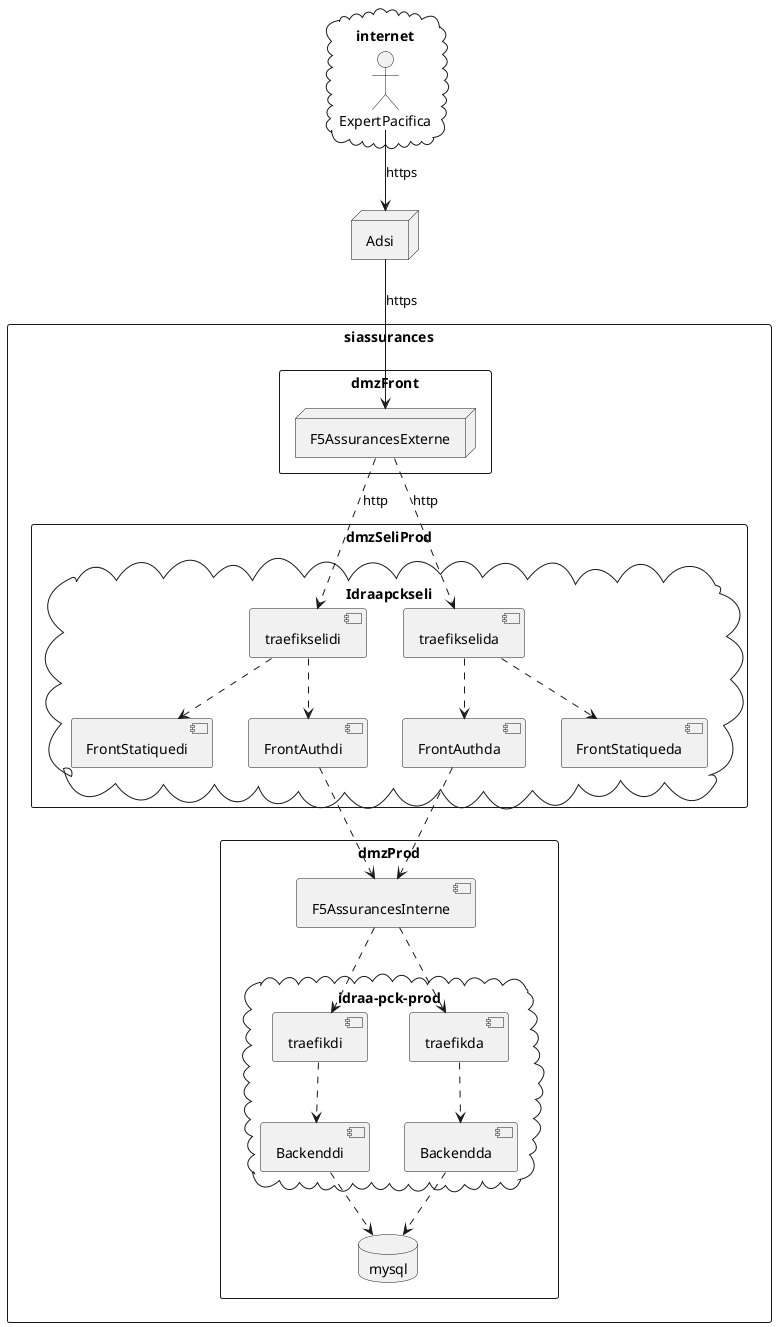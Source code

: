 @startuml
 

cloud internet {
   actor ExpertPacifica 
}

node Adsi 

ExpertPacifica -d-> Adsi: https
Rectangle siassurances {

Rectangle dmzFront {
Node F5AssurancesExterne
}

Adsi -d-> F5AssurancesExterne: https

Rectangle dmzSeliProd {
Cloud Idraapckseli {
   component traefikselidi
component traefikselida

   Component FrontAuthda
Component FrontAuthdi
   Component FrontStatiquedi
Component FrontStatiqueda
}
}

F5AssurancesExterne .d.> traefikselidi: http

F5AssurancesExterne .d.> traefikselida: http

traefikselidi .d.> FrontStatiquedi
traefikselidi .d.> FrontAuthdi

traefikselida .d.> FrontStatiqueda
traefikselida .d.> FrontAuthda

Rectangle dmzProd {
Component F5AssurancesInterne

FrontAuthdi .d.> F5AssurancesInterne

FrontAuthda .d.> F5AssurancesInterne


Cloud idraa-pck-prod {
Component traefikdi
Component Backenddi
Component traefikda
Component Backendda
}

Database mysql
}

 F5AssurancesInterne .d.> traefikdi

F5AssurancesInterne .d.> traefikda

traefikdi .d.> Backenddi
traefikda .d.> Backendda


Backendda .d.> mysql
Backenddi .d.> mysql


}
@enduml